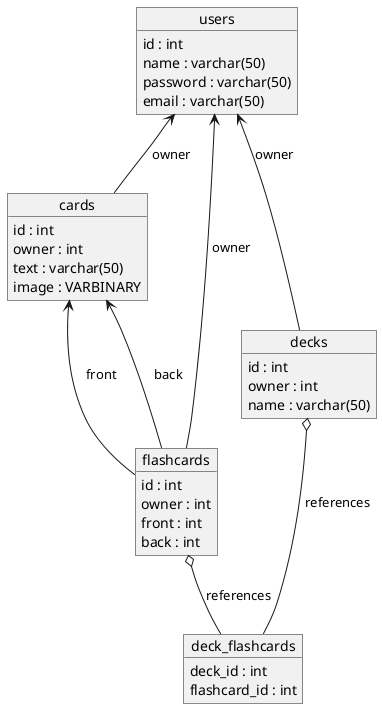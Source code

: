 @startuml

' Define entities and their attributes
object users {
  id : int
  name : varchar(50)
  password : varchar(50)
  email : varchar(50)
}

object cards {
  id : int
  owner : int
  text : varchar(50)
  image : VARBINARY
}

object flashcards {
  id : int
  owner : int
  front : int
  back : int
}

object decks {
  id : int
  owner : int
  name : varchar(50)
}

object deck_flashcards {
  deck_id : int
  flashcard_id : int
}

' Define relationships (foreign keys)
users <-- cards : "owner"
users <-- flashcards : "owner"
cards <-- flashcards : "front"
cards <-- flashcards : "back"
users <-- decks : "owner"
decks o-- deck_flashcards : "references"
flashcards o-- deck_flashcards : "references"

@enduml
